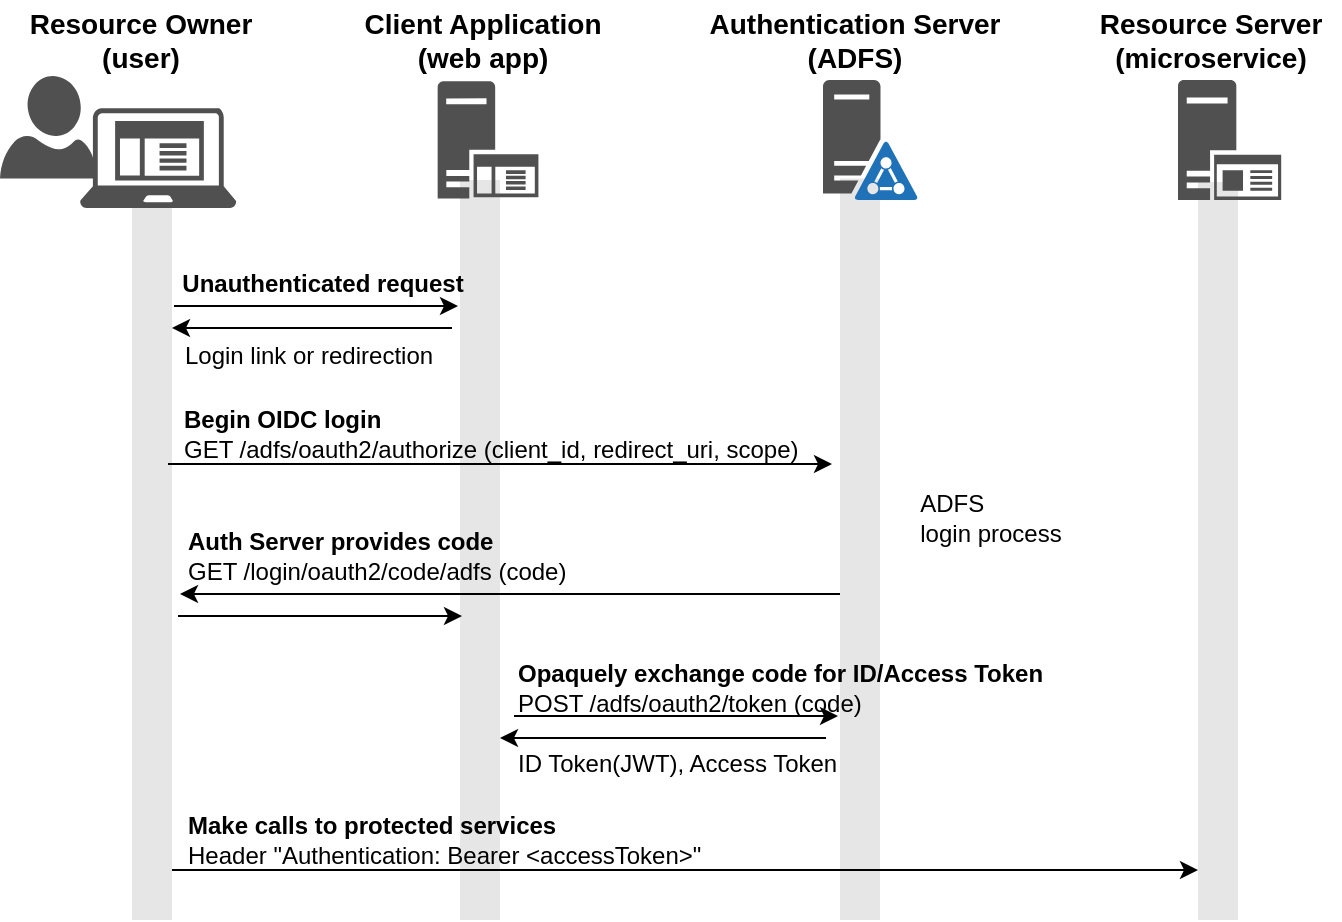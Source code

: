 <mxfile version="20.3.0" type="github">
  <diagram id="ELBJaecDyFUATaK4MYXZ" name="Page-1">
    <mxGraphModel dx="780" dy="725" grid="1" gridSize="10" guides="1" tooltips="1" connect="1" arrows="1" fold="1" page="1" pageScale="1" pageWidth="850" pageHeight="1100" math="0" shadow="0">
      <root>
        <mxCell id="0" />
        <mxCell id="1" parent="0" />
        <mxCell id="dYzwd8fi6cYSQRCEDAko-31" value="" style="whiteSpace=wrap;html=1;fontSize=14;fillColor=#E6E6E6;strokeColor=none;" parent="1" vertex="1">
          <mxGeometry x="740" y="121" width="20" height="369" as="geometry" />
        </mxCell>
        <mxCell id="dYzwd8fi6cYSQRCEDAko-30" value="" style="whiteSpace=wrap;html=1;fontSize=14;fillColor=#E6E6E6;strokeColor=none;" parent="1" vertex="1">
          <mxGeometry x="561" y="119.28" width="20" height="370.72" as="geometry" />
        </mxCell>
        <mxCell id="dYzwd8fi6cYSQRCEDAko-28" value="" style="whiteSpace=wrap;html=1;fontSize=14;fillColor=#E6E6E6;strokeColor=none;" parent="1" vertex="1">
          <mxGeometry x="371" y="120" width="20" height="370" as="geometry" />
        </mxCell>
        <mxCell id="dYzwd8fi6cYSQRCEDAko-14" value="" style="sketch=0;aspect=fixed;pointerEvents=1;shadow=0;dashed=0;html=1;strokeColor=none;labelPosition=center;verticalLabelPosition=bottom;verticalAlign=top;align=center;fillColor=#505050;shape=mxgraph.azure.user" parent="1" vertex="1">
          <mxGeometry x="141" y="68" width="48.2" height="51.28" as="geometry" />
        </mxCell>
        <mxCell id="dYzwd8fi6cYSQRCEDAko-1" value="" style="sketch=0;pointerEvents=1;shadow=0;dashed=0;html=1;strokeColor=none;fillColor=#505050;labelPosition=center;verticalLabelPosition=bottom;verticalAlign=top;outlineConnect=0;align=center;shape=mxgraph.office.servers.active_directory_federation_services_server_blue;" parent="1" vertex="1">
          <mxGeometry x="552.5" y="70" width="47.5" height="60" as="geometry" />
        </mxCell>
        <mxCell id="dYzwd8fi6cYSQRCEDAko-10" value="" style="sketch=0;aspect=fixed;pointerEvents=1;shadow=0;dashed=0;html=1;strokeColor=none;labelPosition=center;verticalLabelPosition=bottom;verticalAlign=top;align=center;fillColor=#505050;shape=mxgraph.mscae.enterprise.application_server" parent="1" vertex="1">
          <mxGeometry x="359.79" y="70.68" width="50.42" height="58.63" as="geometry" />
        </mxCell>
        <mxCell id="dYzwd8fi6cYSQRCEDAko-11" value="" style="sketch=0;aspect=fixed;pointerEvents=1;shadow=0;dashed=0;html=1;strokeColor=none;labelPosition=center;verticalLabelPosition=bottom;verticalAlign=top;align=center;fillColor=#505050;shape=mxgraph.mscae.enterprise.client_application" parent="1" vertex="1">
          <mxGeometry x="181" y="84" width="78.13" height="50" as="geometry" />
        </mxCell>
        <mxCell id="dYzwd8fi6cYSQRCEDAko-12" value="" style="sketch=0;aspect=fixed;pointerEvents=1;shadow=0;dashed=0;html=1;strokeColor=none;labelPosition=center;verticalLabelPosition=bottom;verticalAlign=top;align=center;fillColor=#505050;shape=mxgraph.mscae.enterprise.application_server2" parent="1" vertex="1">
          <mxGeometry x="730" y="70" width="51.6" height="60" as="geometry" />
        </mxCell>
        <mxCell id="dYzwd8fi6cYSQRCEDAko-18" value="&lt;div&gt;&lt;b&gt;&lt;font style=&quot;font-size: 14px&quot;&gt;Resource Owner&lt;/font&gt;&lt;/b&gt;&lt;/div&gt;&lt;div&gt;&lt;b&gt;&lt;font style=&quot;font-size: 14px&quot;&gt;(user)&lt;br&gt;&lt;/font&gt;&lt;/b&gt;&lt;/div&gt;" style="text;html=1;resizable=0;autosize=1;align=center;verticalAlign=middle;points=[];fillColor=none;strokeColor=none;rounded=0;" parent="1" vertex="1">
          <mxGeometry x="146" y="30" width="130" height="40" as="geometry" />
        </mxCell>
        <mxCell id="dYzwd8fi6cYSQRCEDAko-19" value="&lt;div&gt;&lt;b&gt;&lt;font style=&quot;font-size: 14px&quot;&gt;Client Application&lt;/font&gt;&lt;/b&gt;&lt;/div&gt;&lt;div&gt;&lt;b&gt;&lt;font style=&quot;font-size: 14px&quot;&gt;(web app)&lt;br&gt;&lt;/font&gt;&lt;/b&gt;&lt;/div&gt;" style="text;html=1;resizable=0;autosize=1;align=center;verticalAlign=middle;points=[];fillColor=none;strokeColor=none;rounded=0;" parent="1" vertex="1">
          <mxGeometry x="317" y="30" width="130" height="40" as="geometry" />
        </mxCell>
        <mxCell id="dYzwd8fi6cYSQRCEDAko-20" value="&lt;div&gt;&lt;b&gt;&lt;font style=&quot;font-size: 14px&quot;&gt;Authentication Server&lt;/font&gt;&lt;/b&gt;&lt;/div&gt;&lt;div&gt;&lt;b&gt;&lt;font style=&quot;font-size: 14px&quot;&gt;(ADFS)&lt;br&gt;&lt;/font&gt;&lt;/b&gt;&lt;/div&gt;" style="text;html=1;resizable=0;autosize=1;align=center;verticalAlign=middle;points=[];fillColor=none;strokeColor=none;rounded=0;" parent="1" vertex="1">
          <mxGeometry x="488" y="30" width="160" height="40" as="geometry" />
        </mxCell>
        <mxCell id="dYzwd8fi6cYSQRCEDAko-21" value="&lt;div&gt;&lt;b&gt;&lt;font style=&quot;font-size: 14px&quot;&gt;Resource Server&lt;/font&gt;&lt;/b&gt;&lt;/div&gt;&lt;div&gt;&lt;b&gt;&lt;font style=&quot;font-size: 14px&quot;&gt;(microservice)&lt;br&gt;&lt;/font&gt;&lt;/b&gt;&lt;/div&gt;" style="text;html=1;resizable=0;autosize=1;align=center;verticalAlign=middle;points=[];fillColor=none;strokeColor=none;rounded=0;" parent="1" vertex="1">
          <mxGeometry x="681" y="30" width="130" height="40" as="geometry" />
        </mxCell>
        <mxCell id="dYzwd8fi6cYSQRCEDAko-22" value="" style="whiteSpace=wrap;html=1;fontSize=14;fillColor=#E6E6E6;strokeColor=none;" parent="1" vertex="1">
          <mxGeometry x="207" y="134" width="20" height="356" as="geometry" />
        </mxCell>
        <mxCell id="dYzwd8fi6cYSQRCEDAko-24" value="" style="endArrow=classic;html=1;rounded=0;" parent="1" edge="1">
          <mxGeometry width="50" height="50" relative="1" as="geometry">
            <mxPoint x="228" y="183" as="sourcePoint" />
            <mxPoint x="370" y="183" as="targetPoint" />
          </mxGeometry>
        </mxCell>
        <mxCell id="dYzwd8fi6cYSQRCEDAko-25" value="" style="endArrow=classic;html=1;rounded=0;" parent="1" edge="1">
          <mxGeometry width="50" height="50" relative="1" as="geometry">
            <mxPoint x="367" y="194" as="sourcePoint" />
            <mxPoint x="227" y="194" as="targetPoint" />
          </mxGeometry>
        </mxCell>
        <mxCell id="dYzwd8fi6cYSQRCEDAko-26" value="Unauthenticated request" style="text;html=1;resizable=0;autosize=1;align=center;verticalAlign=middle;points=[];fillColor=none;strokeColor=none;rounded=0;fontStyle=1" parent="1" vertex="1">
          <mxGeometry x="222" y="162" width="160" height="20" as="geometry" />
        </mxCell>
        <mxCell id="dYzwd8fi6cYSQRCEDAko-27" value="Login link or redirection" style="text;html=1;resizable=0;autosize=1;align=center;verticalAlign=middle;points=[];fillColor=none;strokeColor=none;rounded=0;" parent="1" vertex="1">
          <mxGeometry x="225" y="198" width="140" height="20" as="geometry" />
        </mxCell>
        <mxCell id="dYzwd8fi6cYSQRCEDAko-32" value="" style="endArrow=classic;html=1;rounded=0;" parent="1" edge="1">
          <mxGeometry width="50" height="50" relative="1" as="geometry">
            <mxPoint x="225" y="262" as="sourcePoint" />
            <mxPoint x="557" y="262" as="targetPoint" />
          </mxGeometry>
        </mxCell>
        <mxCell id="dYzwd8fi6cYSQRCEDAko-34" value="&lt;div align=&quot;left&quot;&gt;&lt;b&gt;Begin OIDC login&lt;/b&gt;&lt;br&gt;&lt;/div&gt;&lt;div align=&quot;left&quot;&gt;GET /adfs/oauth2/authorize (client_id, redirect_uri, scope)&lt;/div&gt;" style="text;html=1;resizable=0;autosize=1;align=left;verticalAlign=middle;points=[];fillColor=none;strokeColor=none;rounded=0;fontStyle=0" parent="1" vertex="1">
          <mxGeometry x="231" y="227" width="330" height="40" as="geometry" />
        </mxCell>
        <mxCell id="dYzwd8fi6cYSQRCEDAko-40" value="" style="endArrow=classic;html=1;rounded=0;" parent="1" edge="1">
          <mxGeometry width="50" height="50" relative="1" as="geometry">
            <mxPoint x="561" y="327" as="sourcePoint" />
            <mxPoint x="231" y="327" as="targetPoint" />
          </mxGeometry>
        </mxCell>
        <mxCell id="dYzwd8fi6cYSQRCEDAko-41" value="&lt;div&gt;&lt;b&gt;Auth Server provides code&lt;/b&gt;&lt;br&gt;&lt;/div&gt;&lt;div&gt;GET /login/oauth2/code/adfs (code)&lt;/div&gt;" style="text;html=1;resizable=0;autosize=1;align=left;verticalAlign=middle;points=[];fillColor=none;strokeColor=none;rounded=0;" parent="1" vertex="1">
          <mxGeometry x="233" y="293" width="210" height="30" as="geometry" />
        </mxCell>
        <mxCell id="dYzwd8fi6cYSQRCEDAko-42" value="" style="endArrow=classic;html=1;rounded=0;" parent="1" edge="1">
          <mxGeometry width="50" height="50" relative="1" as="geometry">
            <mxPoint x="230" y="338" as="sourcePoint" />
            <mxPoint x="372" y="338" as="targetPoint" />
          </mxGeometry>
        </mxCell>
        <mxCell id="dYzwd8fi6cYSQRCEDAko-43" value="" style="endArrow=classic;html=1;rounded=0;" parent="1" edge="1">
          <mxGeometry width="50" height="50" relative="1" as="geometry">
            <mxPoint x="398" y="388" as="sourcePoint" />
            <mxPoint x="560" y="388" as="targetPoint" />
          </mxGeometry>
        </mxCell>
        <mxCell id="dYzwd8fi6cYSQRCEDAko-44" value="" style="endArrow=classic;html=1;rounded=0;" parent="1" edge="1">
          <mxGeometry width="50" height="50" relative="1" as="geometry">
            <mxPoint x="554" y="399" as="sourcePoint" />
            <mxPoint x="391" y="399" as="targetPoint" />
          </mxGeometry>
        </mxCell>
        <mxCell id="dYzwd8fi6cYSQRCEDAko-45" value="&lt;div&gt;&lt;b&gt;Opaquely exchange code for ID/Access Token&lt;/b&gt;&lt;br&gt;&lt;/div&gt;&lt;div&gt;POST /adfs/oauth2/token (code)&lt;br&gt;&lt;/div&gt;" style="text;html=1;resizable=0;autosize=1;align=left;verticalAlign=middle;points=[];fillColor=none;strokeColor=none;rounded=0;" parent="1" vertex="1">
          <mxGeometry x="397.5" y="354" width="290" height="40" as="geometry" />
        </mxCell>
        <mxCell id="dYzwd8fi6cYSQRCEDAko-46" value="ID Token(JWT), Access Token" style="text;html=1;resizable=0;autosize=1;align=left;verticalAlign=middle;points=[];fillColor=none;strokeColor=none;rounded=0;" parent="1" vertex="1">
          <mxGeometry x="397.5" y="397" width="180" height="30" as="geometry" />
        </mxCell>
        <mxCell id="dYzwd8fi6cYSQRCEDAko-51" value="" style="endArrow=classic;html=1;rounded=0;" parent="1" edge="1">
          <mxGeometry width="50" height="50" relative="1" as="geometry">
            <mxPoint x="227" y="465" as="sourcePoint" />
            <mxPoint x="740" y="465" as="targetPoint" />
          </mxGeometry>
        </mxCell>
        <mxCell id="dYzwd8fi6cYSQRCEDAko-52" value="&lt;div align=&quot;left&quot;&gt;&lt;b&gt;Make calls to protected services&lt;/b&gt;&lt;br&gt;&lt;/div&gt;&lt;div align=&quot;left&quot;&gt;Header &quot;Authentication: Bearer &amp;lt;accessToken&amp;gt;&quot;&lt;br&gt;&lt;/div&gt;" style="text;html=1;resizable=0;autosize=1;align=left;verticalAlign=middle;points=[];fillColor=none;strokeColor=none;rounded=0;fontStyle=0" parent="1" vertex="1">
          <mxGeometry x="233" y="430" width="280" height="40" as="geometry" />
        </mxCell>
        <mxCell id="jtro0DQ-XLSDsU01KvPE-1" value="" style="shape=image;html=1;verticalAlign=top;verticalLabelPosition=bottom;labelBackgroundColor=#ffffff;imageAspect=0;aspect=fixed;image=https://cdn3.iconfinder.com/data/icons/arrows-set-12/512/reset-128.png" parent="1" vertex="1">
          <mxGeometry x="570" y="272" width="30" height="30" as="geometry" />
        </mxCell>
        <mxCell id="jtro0DQ-XLSDsU01KvPE-2" value="&lt;div align=&quot;left&quot;&gt;ADFS&lt;/div&gt;&lt;div align=&quot;left&quot;&gt;login process&lt;br&gt;&lt;/div&gt;" style="text;html=1;resizable=0;autosize=1;align=center;verticalAlign=middle;points=[];fillColor=none;strokeColor=none;rounded=0;" parent="1" vertex="1">
          <mxGeometry x="591" y="269" width="90" height="40" as="geometry" />
        </mxCell>
      </root>
    </mxGraphModel>
  </diagram>
</mxfile>
